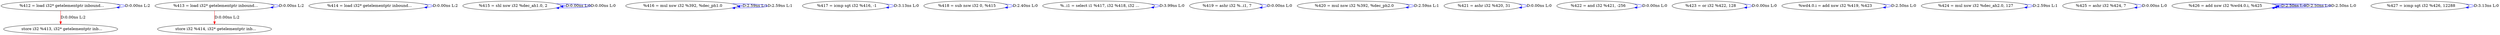 digraph {
Node0x560817b1f5a0[label="  %412 = load i32* getelementptr inbound..."];
Node0x560817b1f5a0 -> Node0x560817b1f5a0[label="D:0.00ns L:2",color=blue];
Node0x560817b1f840[label="  store i32 %413, i32* getelementptr inb..."];
Node0x560817b1f5a0 -> Node0x560817b1f840[label="D:0.00ns L:2",color=red];
Node0x560817b1f760[label="  %413 = load i32* getelementptr inbound..."];
Node0x560817b1f760 -> Node0x560817b1f760[label="D:0.00ns L:2",color=blue];
Node0x560817b1fa00[label="  store i32 %414, i32* getelementptr inb..."];
Node0x560817b1f760 -> Node0x560817b1fa00[label="D:0.00ns L:2",color=red];
Node0x560817b1f920[label="  %414 = load i32* getelementptr inbound..."];
Node0x560817b1f920 -> Node0x560817b1f920[label="D:0.00ns L:2",color=blue];
Node0x560817b1fca0[label="  %415 = shl nsw i32 %dec_ah1.0, 2"];
Node0x560817b1fca0 -> Node0x560817b1fca0[label="D:0.00ns L:0",color=blue];
Node0x560817b1fca0 -> Node0x560817b1fca0[label="D:0.00ns L:0",color=blue];
Node0x560817b1fd80[label="  %416 = mul nsw i32 %392, %dec_ph1.0"];
Node0x560817b1fd80 -> Node0x560817b1fd80[label="D:2.59ns L:1",color=blue];
Node0x560817b1fd80 -> Node0x560817b1fd80[label="D:2.59ns L:1",color=blue];
Node0x560817b1fe60[label="  %417 = icmp sgt i32 %416, -1"];
Node0x560817b1fe60 -> Node0x560817b1fe60[label="D:3.13ns L:0",color=blue];
Node0x560817b1ff40[label="  %418 = sub nsw i32 0, %415"];
Node0x560817b1ff40 -> Node0x560817b1ff40[label="D:2.40ns L:0",color=blue];
Node0x560817b20020[label="  %..i1 = select i1 %417, i32 %418, i32 ..."];
Node0x560817b20020 -> Node0x560817b20020[label="D:3.99ns L:0",color=blue];
Node0x560817b20100[label="  %419 = ashr i32 %..i1, 7"];
Node0x560817b20100 -> Node0x560817b20100[label="D:0.00ns L:0",color=blue];
Node0x560817b201e0[label="  %420 = mul nsw i32 %392, %dec_ph2.0"];
Node0x560817b201e0 -> Node0x560817b201e0[label="D:2.59ns L:1",color=blue];
Node0x560817b202c0[label="  %421 = ashr i32 %420, 31"];
Node0x560817b202c0 -> Node0x560817b202c0[label="D:0.00ns L:0",color=blue];
Node0x560817b203a0[label="  %422 = and i32 %421, -256"];
Node0x560817b203a0 -> Node0x560817b203a0[label="D:0.00ns L:0",color=blue];
Node0x560817b20480[label="  %423 = or i32 %422, 128"];
Node0x560817b20480 -> Node0x560817b20480[label="D:0.00ns L:0",color=blue];
Node0x560817b20560[label="  %wd4.0.i = add nsw i32 %419, %423"];
Node0x560817b20560 -> Node0x560817b20560[label="D:2.50ns L:0",color=blue];
Node0x560817b20640[label="  %424 = mul nsw i32 %dec_ah2.0, 127"];
Node0x560817b20640 -> Node0x560817b20640[label="D:2.59ns L:1",color=blue];
Node0x560817b20720[label="  %425 = ashr i32 %424, 7"];
Node0x560817b20720 -> Node0x560817b20720[label="D:0.00ns L:0",color=blue];
Node0x560817b20800[label="  %426 = add nsw i32 %wd4.0.i, %425"];
Node0x560817b20800 -> Node0x560817b20800[label="D:2.50ns L:0",color=blue];
Node0x560817b20800 -> Node0x560817b20800[label="D:2.50ns L:0",color=blue];
Node0x560817b20800 -> Node0x560817b20800[label="D:2.50ns L:0",color=blue];
Node0x560817b208e0[label="  %427 = icmp sgt i32 %426, 12288"];
Node0x560817b208e0 -> Node0x560817b208e0[label="D:3.13ns L:0",color=blue];
}
